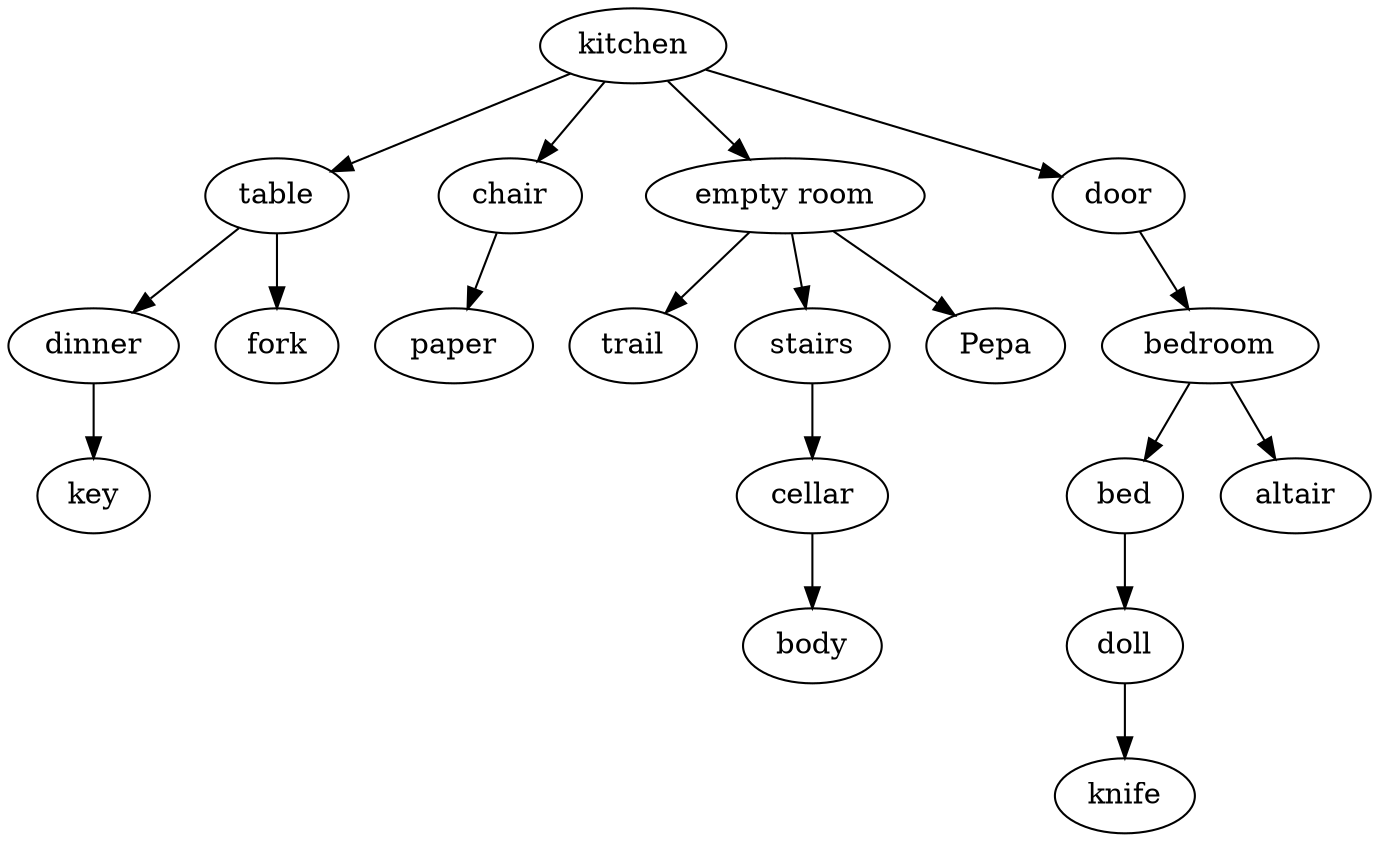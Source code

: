 digraph 
  {
    "kitchen" -> "table";
    "table" -> "dinner";
    "dinner" -> "key";
    "table" -> "fork";
    "kitchen" -> "chair";
    "chair" -> "paper";
    "kitchen" -> "empty room";
    "empty room" -> "trail";
    "empty room" -> "stairs";
    "stairs" -> "cellar";
    "cellar" -> "body";
    "empty room" -> "Pepa";
    "kitchen" -> "door";
    "door" -> "bedroom";
    "bedroom" -> "bed";
    "bed" -> "doll";
    "doll" -> "knife";
    "bedroom" -> "altair";
  }
